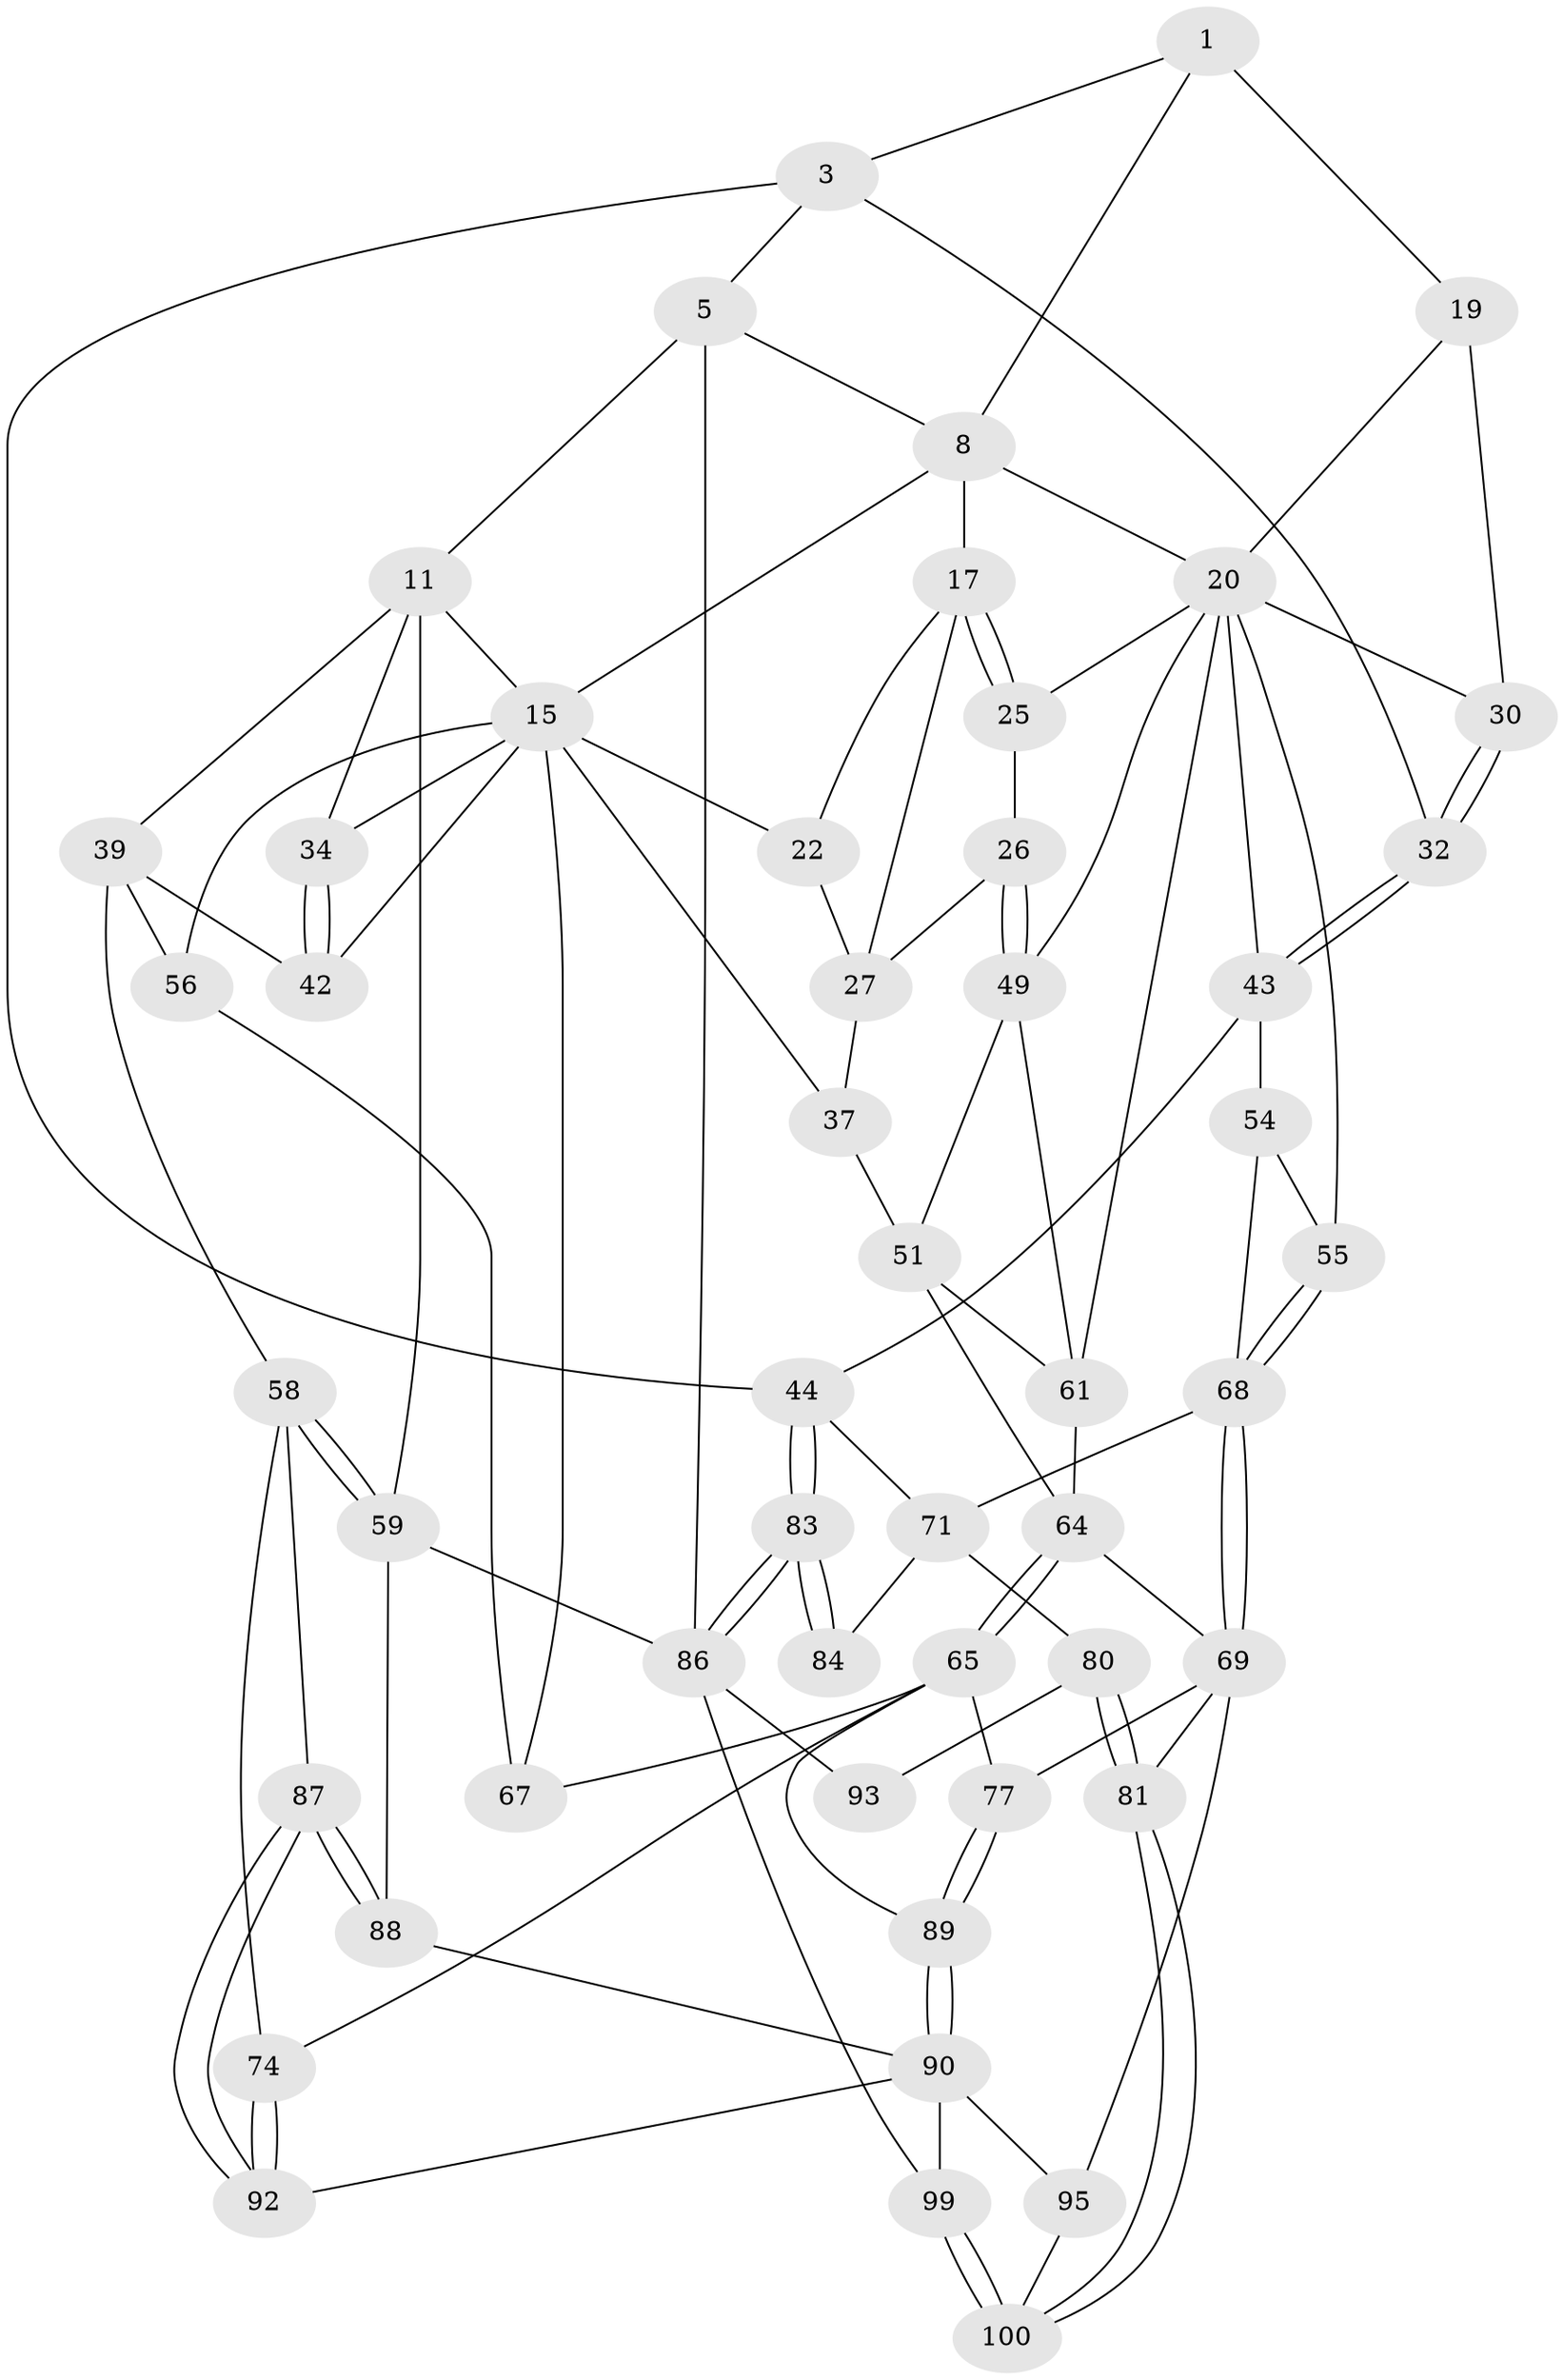 // original degree distribution, {3: 0.029411764705882353, 4: 0.19607843137254902, 5: 0.5784313725490197, 6: 0.19607843137254902}
// Generated by graph-tools (version 1.1) at 2025/16/03/09/25 04:16:54]
// undirected, 51 vertices, 114 edges
graph export_dot {
graph [start="1"]
  node [color=gray90,style=filled];
  1 [pos="+0.8643709425903741+0",super="+7+2"];
  3 [pos="+1+0.1391817466716427",super="+4"];
  5 [pos="+1+0",super="+6"];
  8 [pos="+0.7573043376616934+0.09578222434298192",super="+16+9"];
  11 [pos="+0+0",super="+41+12"];
  15 [pos="+0.38568555296697626+0.11017802084727836",super="+23"];
  17 [pos="+0.624325192303443+0.12604806203144364",super="+18"];
  19 [pos="+0.8242549436076921+0.11659394623070067",super="+24"];
  20 [pos="+0.7088809494009288+0.19707231047122456",super="+28"];
  22 [pos="+0.4627610121356524+0.20386193259765334"];
  25 [pos="+0.6268208632731249+0.27486920953905675"];
  26 [pos="+0.5986931041644268+0.28063081308947224"];
  27 [pos="+0.5972735704908608+0.2805586370499225",super="+36"];
  30 [pos="+0.8343286365138559+0.16576557849709428"];
  32 [pos="+0.9227682777334353+0.2569958409936551"];
  34 [pos="+0.2525055444387045+0.24959420176987526"];
  37 [pos="+0.44048204272277586+0.40371246881331985"];
  39 [pos="+0.15635463479537537+0.31262933830158496",super="+40"];
  42 [pos="+0.20890625678848554+0.332367333673738"];
  43 [pos="+0.9149611250739834+0.368462691143034",super="+46"];
  44 [pos="+1+0.4818701158935777",super="+45"];
  49 [pos="+0.5700260777026196+0.4215717649111509",super="+50"];
  51 [pos="+0.4466189219415409+0.40833261284744304",super="+63"];
  54 [pos="+0.7846954515027117+0.4362934610588486"];
  55 [pos="+0.7419399881858054+0.4296514273747306"];
  56 [pos="+0.11857383129128501+0.5117225980063592"];
  58 [pos="+0.0021166494540029676+0.5805891942225601",super="+75"];
  59 [pos="+0+0.581853354519469",super="+60"];
  61 [pos="+0.5966246293360142+0.5145325535720747",super="+62"];
  64 [pos="+0.4827581322978743+0.5968671767612856",super="+70"];
  65 [pos="+0.46273528782520545+0.6191078639871672",super="+66"];
  67 [pos="+0.34269277149015787+0.5758241649687017"];
  68 [pos="+0.695519468804787+0.608945630709023",super="+72"];
  69 [pos="+0.6612544688171125+0.6486302145634327",super="+76"];
  71 [pos="+0.8640121204419303+0.6424257255853365",super="+79"];
  74 [pos="+0.2888085832109293+0.7371210582651894"];
  77 [pos="+0.6420914061582823+0.7685725792010879",super="+78"];
  80 [pos="+0.7297620994808722+0.8100154455105008"];
  81 [pos="+0.7265388463556784+0.8113793388524867"];
  83 [pos="+1+0.7666900559904185"];
  84 [pos="+1+0.7551822379614691"];
  86 [pos="+1+1",super="+94"];
  87 [pos="+0.03407115823744469+1"];
  88 [pos="+0.01670932831361166+1"];
  89 [pos="+0.459775244906331+0.8996635307994792"];
  90 [pos="+0.45553371730123426+0.9145597818156902",super="+91+96"];
  92 [pos="+0.2873913254552374+0.8077342633461884"];
  93 [pos="+0.8931834281043982+0.8249424328157635"];
  95 [pos="+0.6819290907264337+0.8195999356026815"];
  99 [pos="+1+1",super="+102"];
  100 [pos="+0.7517530551990508+0.8599911247654064",super="+101"];
  1 -- 8;
  1 -- 19 [weight=2];
  1 -- 3;
  3 -- 32;
  3 -- 44;
  3 -- 5;
  5 -- 11 [weight=2];
  5 -- 86;
  5 -- 8;
  8 -- 17 [weight=2];
  8 -- 20;
  8 -- 15;
  11 -- 59 [weight=2];
  11 -- 34;
  11 -- 39 [weight=2];
  11 -- 15;
  15 -- 34;
  15 -- 67;
  15 -- 37;
  15 -- 22;
  15 -- 56;
  15 -- 42;
  17 -- 25;
  17 -- 25;
  17 -- 27;
  17 -- 22;
  19 -- 20;
  19 -- 30;
  20 -- 49;
  20 -- 55;
  20 -- 25;
  20 -- 43;
  20 -- 61;
  20 -- 30;
  22 -- 27;
  25 -- 26;
  26 -- 27;
  26 -- 49;
  26 -- 49;
  27 -- 37;
  30 -- 32;
  30 -- 32;
  32 -- 43;
  32 -- 43;
  34 -- 42;
  34 -- 42;
  37 -- 51;
  39 -- 42;
  39 -- 56;
  39 -- 58;
  43 -- 44;
  43 -- 54;
  44 -- 83;
  44 -- 83;
  44 -- 71;
  49 -- 51;
  49 -- 61;
  51 -- 64;
  51 -- 61;
  54 -- 55;
  54 -- 68;
  55 -- 68;
  55 -- 68;
  56 -- 67;
  58 -- 59;
  58 -- 59;
  58 -- 74;
  58 -- 87;
  59 -- 88;
  59 -- 86;
  61 -- 64;
  64 -- 65;
  64 -- 65;
  64 -- 69;
  65 -- 77 [weight=2];
  65 -- 67;
  65 -- 89;
  65 -- 74;
  68 -- 69;
  68 -- 69;
  68 -- 71;
  69 -- 81;
  69 -- 77;
  69 -- 95;
  71 -- 80;
  71 -- 84;
  74 -- 92;
  74 -- 92;
  77 -- 89;
  77 -- 89;
  80 -- 81;
  80 -- 81;
  80 -- 93;
  81 -- 100;
  81 -- 100;
  83 -- 84;
  83 -- 84;
  83 -- 86;
  83 -- 86;
  86 -- 99;
  86 -- 93;
  87 -- 88;
  87 -- 88;
  87 -- 92;
  87 -- 92;
  88 -- 90;
  89 -- 90;
  89 -- 90;
  90 -- 92;
  90 -- 99;
  90 -- 95;
  95 -- 100;
  99 -- 100 [weight=2];
  99 -- 100;
}
